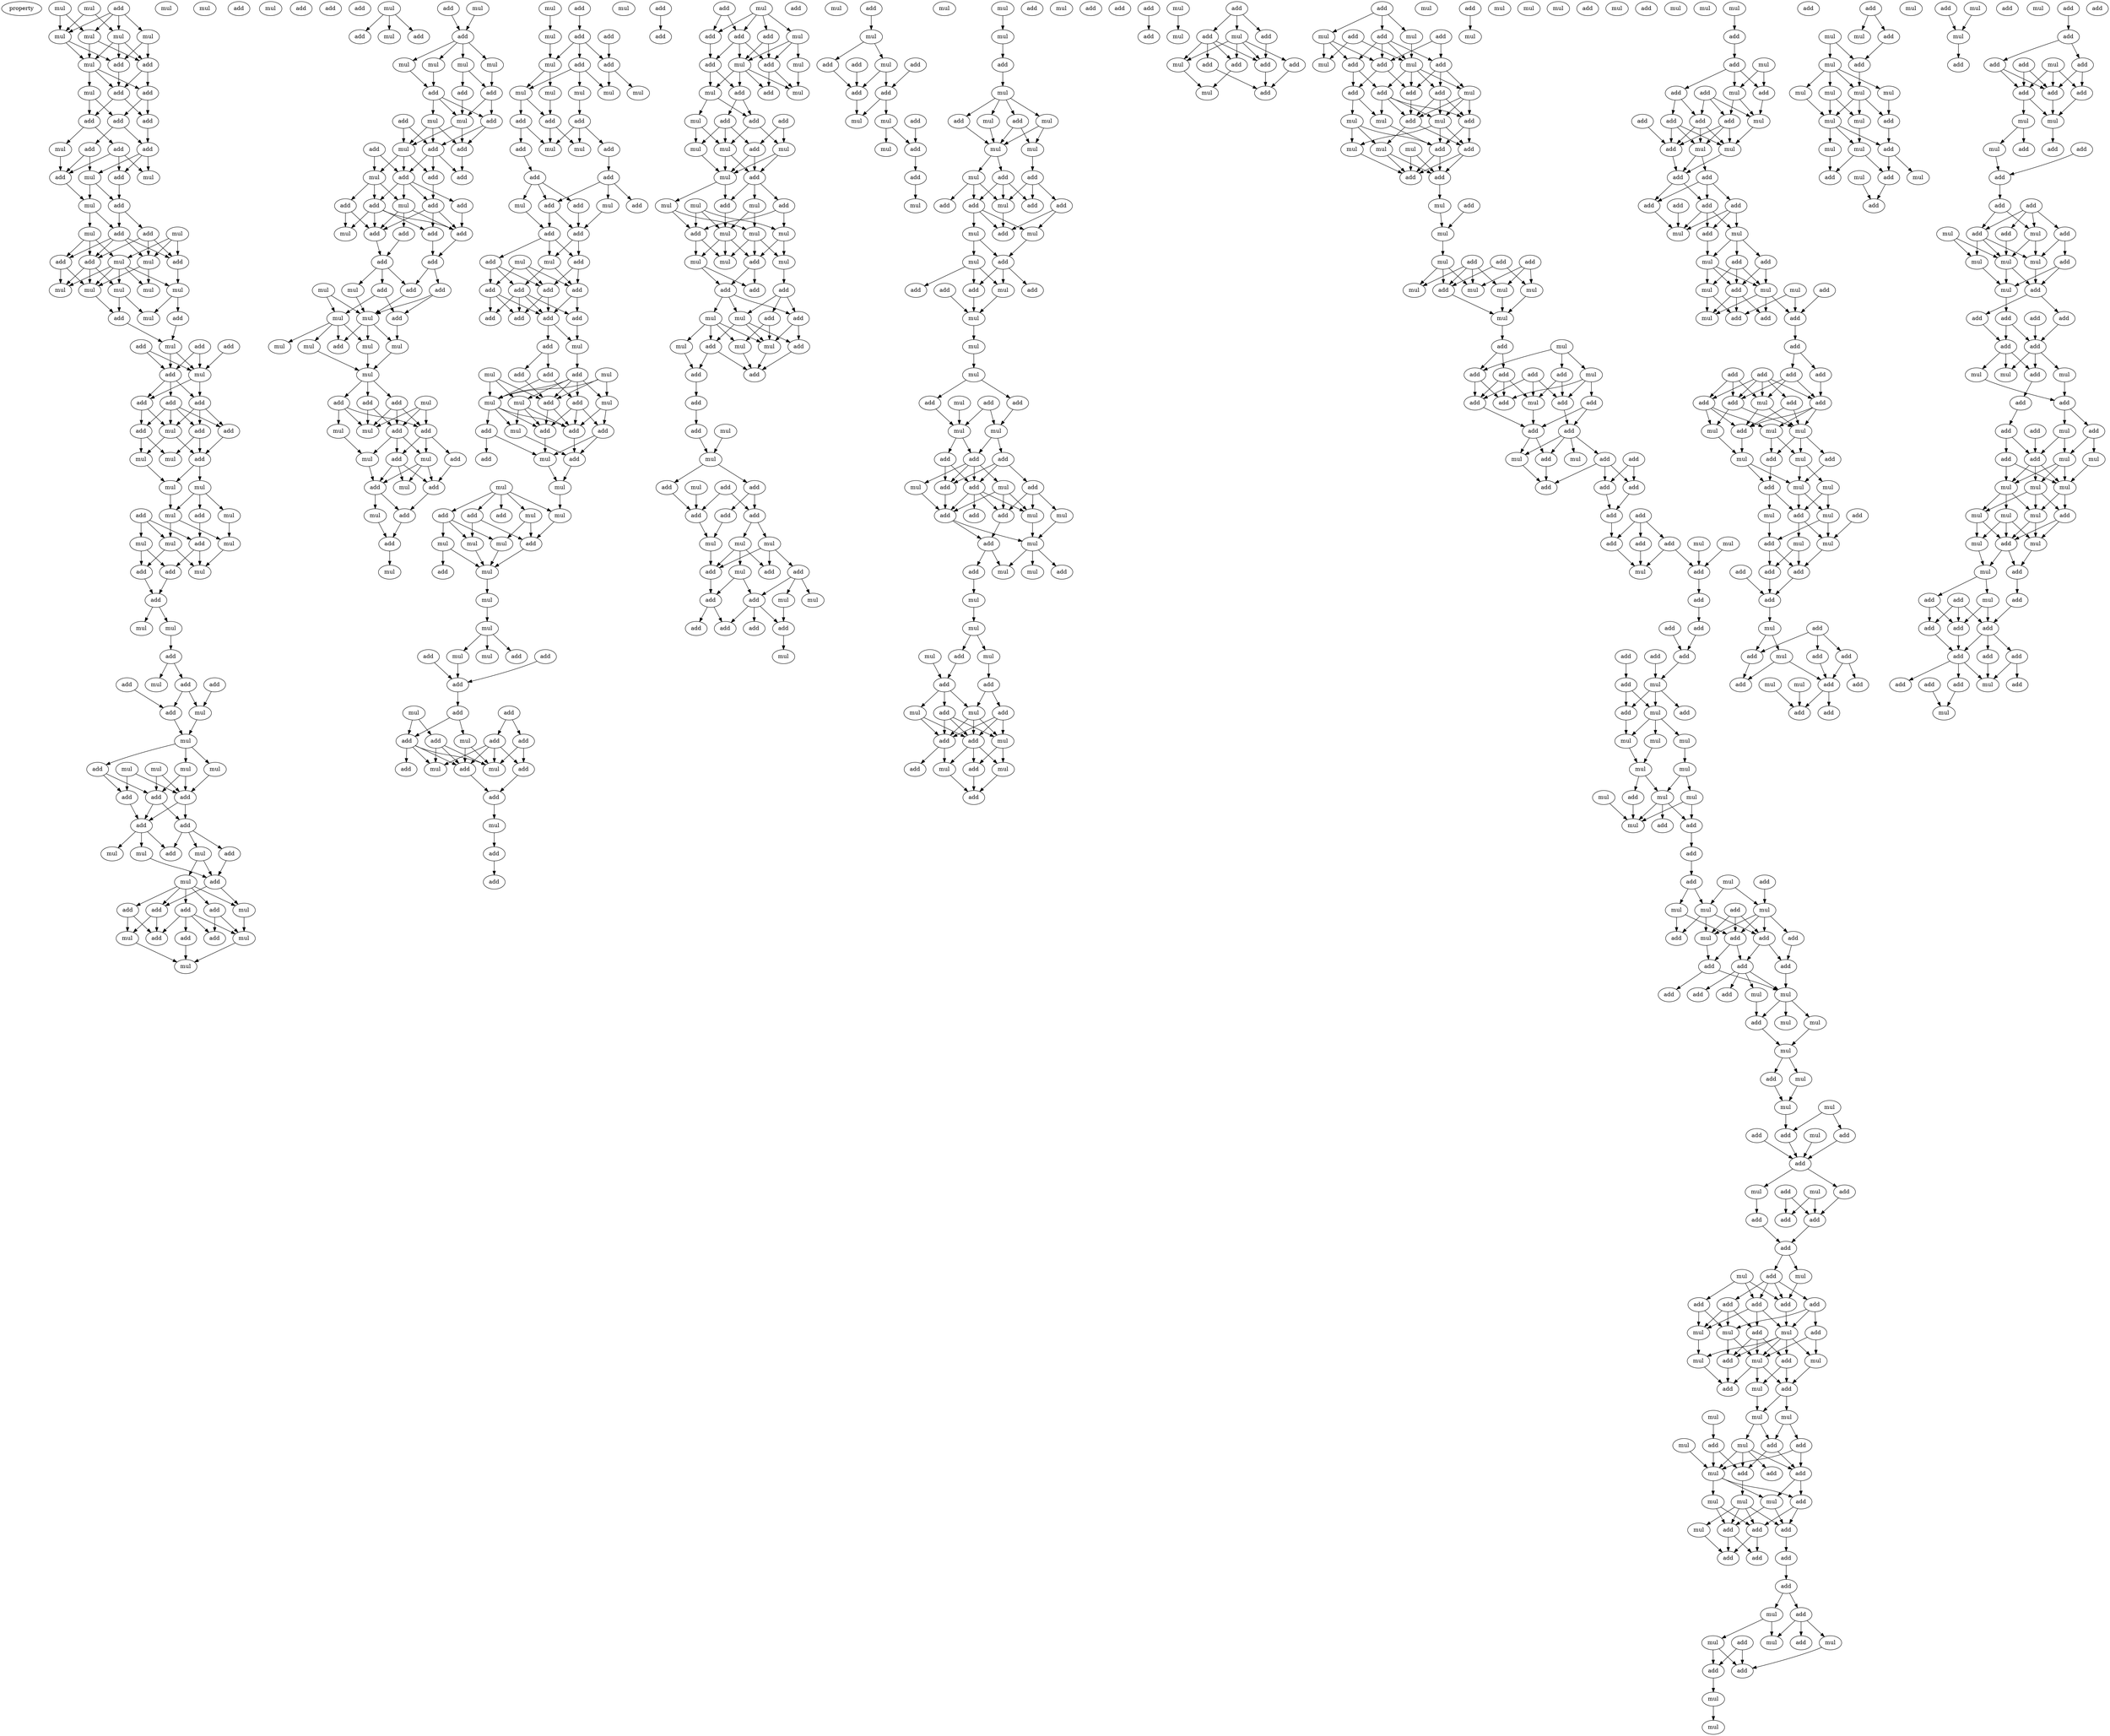 digraph {
    node [fontcolor=black]
    property [mul=2,lf=1.9]
    0 [ label = mul ];
    1 [ label = add ];
    2 [ label = mul ];
    3 [ label = mul ];
    4 [ label = mul ];
    5 [ label = mul ];
    6 [ label = mul ];
    7 [ label = add ];
    8 [ label = mul ];
    9 [ label = add ];
    10 [ label = add ];
    11 [ label = mul ];
    12 [ label = add ];
    13 [ label = mul ];
    14 [ label = add ];
    15 [ label = add ];
    16 [ label = add ];
    17 [ label = add ];
    18 [ label = add ];
    19 [ label = mul ];
    20 [ label = add ];
    21 [ label = add ];
    22 [ label = mul ];
    23 [ label = mul ];
    24 [ label = add ];
    25 [ label = mul ];
    26 [ label = add ];
    27 [ label = mul ];
    28 [ label = mul ];
    29 [ label = add ];
    30 [ label = add ];
    31 [ label = mul ];
    32 [ label = mul ];
    33 [ label = add ];
    34 [ label = add ];
    35 [ label = add ];
    36 [ label = mul ];
    37 [ label = mul ];
    38 [ label = mul ];
    39 [ label = mul ];
    40 [ label = mul ];
    41 [ label = add ];
    42 [ label = mul ];
    43 [ label = add ];
    44 [ label = mul ];
    45 [ label = mul ];
    46 [ label = add ];
    47 [ label = add ];
    48 [ label = add ];
    49 [ label = add ];
    50 [ label = mul ];
    51 [ label = add ];
    52 [ label = add ];
    53 [ label = add ];
    54 [ label = add ];
    55 [ label = add ];
    56 [ label = add ];
    57 [ label = mul ];
    58 [ label = mul ];
    59 [ label = add ];
    60 [ label = mul ];
    61 [ label = mul ];
    62 [ label = mul ];
    63 [ label = mul ];
    64 [ label = add ];
    65 [ label = add ];
    66 [ label = mul ];
    67 [ label = mul ];
    68 [ label = mul ];
    69 [ label = mul ];
    70 [ label = add ];
    71 [ label = add ];
    72 [ label = add ];
    73 [ label = add ];
    74 [ label = mul ];
    75 [ label = add ];
    76 [ label = mul ];
    77 [ label = mul ];
    78 [ label = mul ];
    79 [ label = add ];
    80 [ label = add ];
    81 [ label = add ];
    82 [ label = add ];
    83 [ label = add ];
    84 [ label = mul ];
    85 [ label = add ];
    86 [ label = add ];
    87 [ label = mul ];
    88 [ label = mul ];
    89 [ label = mul ];
    90 [ label = mul ];
    91 [ label = add ];
    92 [ label = mul ];
    93 [ label = mul ];
    94 [ label = add ];
    95 [ label = add ];
    96 [ label = add ];
    97 [ label = add ];
    98 [ label = add ];
    99 [ label = add ];
    100 [ label = mul ];
    101 [ label = add ];
    102 [ label = mul ];
    103 [ label = mul ];
    104 [ label = add ];
    105 [ label = mul ];
    106 [ label = add ];
    107 [ label = add ];
    108 [ label = mul ];
    109 [ label = add ];
    110 [ label = add ];
    111 [ label = mul ];
    112 [ label = add ];
    113 [ label = add ];
    114 [ label = mul ];
    115 [ label = add ];
    116 [ label = mul ];
    117 [ label = add ];
    118 [ label = mul ];
    119 [ label = add ];
    120 [ label = mul ];
    121 [ label = add ];
    122 [ label = add ];
    123 [ label = mul ];
    124 [ label = add ];
    125 [ label = mul ];
    126 [ label = mul ];
    127 [ label = mul ];
    128 [ label = mul ];
    129 [ label = add ];
    130 [ label = add ];
    131 [ label = add ];
    132 [ label = mul ];
    133 [ label = add ];
    134 [ label = mul ];
    135 [ label = add ];
    136 [ label = mul ];
    137 [ label = add ];
    138 [ label = add ];
    139 [ label = add ];
    140 [ label = mul ];
    141 [ label = add ];
    142 [ label = add ];
    143 [ label = add ];
    144 [ label = add ];
    145 [ label = mul ];
    146 [ label = add ];
    147 [ label = add ];
    148 [ label = add ];
    149 [ label = add ];
    150 [ label = add ];
    151 [ label = add ];
    152 [ label = mul ];
    153 [ label = add ];
    154 [ label = add ];
    155 [ label = add ];
    156 [ label = mul ];
    157 [ label = add ];
    158 [ label = add ];
    159 [ label = add ];
    160 [ label = mul ];
    161 [ label = mul ];
    162 [ label = mul ];
    163 [ label = add ];
    164 [ label = mul ];
    165 [ label = add ];
    166 [ label = mul ];
    167 [ label = mul ];
    168 [ label = mul ];
    169 [ label = mul ];
    170 [ label = mul ];
    171 [ label = add ];
    172 [ label = add ];
    173 [ label = add ];
    174 [ label = mul ];
    175 [ label = mul ];
    176 [ label = add ];
    177 [ label = add ];
    178 [ label = add ];
    179 [ label = add ];
    180 [ label = mul ];
    181 [ label = mul ];
    182 [ label = add ];
    183 [ label = mul ];
    184 [ label = add ];
    185 [ label = mul ];
    186 [ label = add ];
    187 [ label = add ];
    188 [ label = mul ];
    189 [ label = mul ];
    190 [ label = add ];
    191 [ label = mul ];
    192 [ label = add ];
    193 [ label = add ];
    194 [ label = mul ];
    195 [ label = add ];
    196 [ label = add ];
    197 [ label = mul ];
    198 [ label = mul ];
    199 [ label = mul ];
    200 [ label = mul ];
    201 [ label = mul ];
    202 [ label = add ];
    203 [ label = add ];
    204 [ label = add ];
    205 [ label = add ];
    206 [ label = add ];
    207 [ label = mul ];
    208 [ label = mul ];
    209 [ label = add ];
    210 [ label = add ];
    211 [ label = mul ];
    212 [ label = add ];
    213 [ label = mul ];
    214 [ label = add ];
    215 [ label = add ];
    216 [ label = add ];
    217 [ label = add ];
    218 [ label = mul ];
    219 [ label = add ];
    220 [ label = mul ];
    221 [ label = add ];
    222 [ label = add ];
    223 [ label = add ];
    224 [ label = add ];
    225 [ label = add ];
    226 [ label = add ];
    227 [ label = add ];
    228 [ label = add ];
    229 [ label = add ];
    230 [ label = add ];
    231 [ label = mul ];
    232 [ label = add ];
    233 [ label = add ];
    234 [ label = add ];
    235 [ label = mul ];
    236 [ label = mul ];
    237 [ label = add ];
    238 [ label = add ];
    239 [ label = mul ];
    240 [ label = mul ];
    241 [ label = mul ];
    242 [ label = mul ];
    243 [ label = add ];
    244 [ label = add ];
    245 [ label = add ];
    246 [ label = add ];
    247 [ label = add ];
    248 [ label = mul ];
    249 [ label = add ];
    250 [ label = mul ];
    251 [ label = mul ];
    252 [ label = add ];
    253 [ label = mul ];
    254 [ label = mul ];
    255 [ label = add ];
    256 [ label = add ];
    257 [ label = add ];
    258 [ label = mul ];
    259 [ label = mul ];
    260 [ label = mul ];
    261 [ label = add ];
    262 [ label = mul ];
    263 [ label = mul ];
    264 [ label = mul ];
    265 [ label = mul ];
    266 [ label = add ];
    267 [ label = add ];
    268 [ label = add ];
    269 [ label = mul ];
    270 [ label = add ];
    271 [ label = add ];
    272 [ label = add ];
    273 [ label = mul ];
    274 [ label = mul ];
    275 [ label = add ];
    276 [ label = add ];
    277 [ label = add ];
    278 [ label = add ];
    279 [ label = add ];
    280 [ label = add ];
    281 [ label = mul ];
    282 [ label = add ];
    283 [ label = mul ];
    284 [ label = add ];
    285 [ label = mul ];
    286 [ label = mul ];
    287 [ label = add ];
    288 [ label = add ];
    289 [ label = add ];
    290 [ label = add ];
    291 [ label = add ];
    292 [ label = mul ];
    293 [ label = add ];
    294 [ label = add ];
    295 [ label = mul ];
    296 [ label = add ];
    297 [ label = add ];
    298 [ label = add ];
    299 [ label = mul ];
    300 [ label = mul ];
    301 [ label = mul ];
    302 [ label = add ];
    303 [ label = mul ];
    304 [ label = add ];
    305 [ label = add ];
    306 [ label = mul ];
    307 [ label = add ];
    308 [ label = add ];
    309 [ label = mul ];
    310 [ label = add ];
    311 [ label = mul ];
    312 [ label = mul ];
    313 [ label = add ];
    314 [ label = mul ];
    315 [ label = add ];
    316 [ label = add ];
    317 [ label = mul ];
    318 [ label = mul ];
    319 [ label = mul ];
    320 [ label = mul ];
    321 [ label = add ];
    322 [ label = mul ];
    323 [ label = mul ];
    324 [ label = add ];
    325 [ label = mul ];
    326 [ label = mul ];
    327 [ label = mul ];
    328 [ label = add ];
    329 [ label = add ];
    330 [ label = add ];
    331 [ label = mul ];
    332 [ label = mul ];
    333 [ label = add ];
    334 [ label = add ];
    335 [ label = add ];
    336 [ label = mul ];
    337 [ label = add ];
    338 [ label = mul ];
    339 [ label = mul ];
    340 [ label = add ];
    341 [ label = add ];
    342 [ label = add ];
    343 [ label = add ];
    344 [ label = mul ];
    345 [ label = add ];
    346 [ label = mul ];
    347 [ label = add ];
    348 [ label = add ];
    349 [ label = mul ];
    350 [ label = mul ];
    351 [ label = add ];
    352 [ label = add ];
    353 [ label = add ];
    354 [ label = add ];
    355 [ label = mul ];
    356 [ label = mul ];
    357 [ label = mul ];
    358 [ label = add ];
    359 [ label = add ];
    360 [ label = mul ];
    361 [ label = add ];
    362 [ label = add ];
    363 [ label = mul ];
    364 [ label = add ];
    365 [ label = mul ];
    366 [ label = add ];
    367 [ label = add ];
    368 [ label = add ];
    369 [ label = add ];
    370 [ label = add ];
    371 [ label = mul ];
    372 [ label = mul ];
    373 [ label = add ];
    374 [ label = mul ];
    375 [ label = add ];
    376 [ label = add ];
    377 [ label = mul ];
    378 [ label = add ];
    379 [ label = add ];
    380 [ label = mul ];
    381 [ label = add ];
    382 [ label = mul ];
    383 [ label = mul ];
    384 [ label = mul ];
    385 [ label = mul ];
    386 [ label = add ];
    387 [ label = add ];
    388 [ label = add ];
    389 [ label = mul ];
    390 [ label = mul ];
    391 [ label = mul ];
    392 [ label = add ];
    393 [ label = add ];
    394 [ label = mul ];
    395 [ label = mul ];
    396 [ label = mul ];
    397 [ label = mul ];
    398 [ label = add ];
    399 [ label = add ];
    400 [ label = add ];
    401 [ label = add ];
    402 [ label = add ];
    403 [ label = add ];
    404 [ label = mul ];
    405 [ label = mul ];
    406 [ label = mul ];
    407 [ label = add ];
    408 [ label = mul ];
    409 [ label = add ];
    410 [ label = add ];
    411 [ label = add ];
    412 [ label = mul ];
    413 [ label = add ];
    414 [ label = add ];
    415 [ label = mul ];
    416 [ label = mul ];
    417 [ label = add ];
    418 [ label = mul ];
    419 [ label = add ];
    420 [ label = add ];
    421 [ label = add ];
    422 [ label = mul ];
    423 [ label = mul ];
    424 [ label = mul ];
    425 [ label = add ];
    426 [ label = add ];
    427 [ label = add ];
    428 [ label = add ];
    429 [ label = mul ];
    430 [ label = mul ];
    431 [ label = add ];
    432 [ label = add ];
    433 [ label = add ];
    434 [ label = add ];
    435 [ label = mul ];
    436 [ label = mul ];
    437 [ label = add ];
    438 [ label = add ];
    439 [ label = mul ];
    440 [ label = add ];
    441 [ label = mul ];
    442 [ label = mul ];
    443 [ label = add ];
    444 [ label = mul ];
    445 [ label = mul ];
    446 [ label = mul ];
    447 [ label = add ];
    448 [ label = mul ];
    449 [ label = mul ];
    450 [ label = add ];
    451 [ label = add ];
    452 [ label = mul ];
    453 [ label = add ];
    454 [ label = add ];
    455 [ label = mul ];
    456 [ label = add ];
    457 [ label = mul ];
    458 [ label = add ];
    459 [ label = add ];
    460 [ label = add ];
    461 [ label = add ];
    462 [ label = mul ];
    463 [ label = mul ];
    464 [ label = add ];
    465 [ label = add ];
    466 [ label = add ];
    467 [ label = mul ];
    468 [ label = add ];
    469 [ label = mul ];
    470 [ label = add ];
    471 [ label = mul ];
    472 [ label = add ];
    473 [ label = add ];
    474 [ label = add ];
    475 [ label = mul ];
    476 [ label = add ];
    477 [ label = add ];
    478 [ label = add ];
    479 [ label = add ];
    480 [ label = mul ];
    481 [ label = add ];
    482 [ label = mul ];
    483 [ label = add ];
    484 [ label = add ];
    485 [ label = mul ];
    486 [ label = add ];
    487 [ label = add ];
    488 [ label = mul ];
    489 [ label = add ];
    490 [ label = mul ];
    491 [ label = add ];
    492 [ label = add ];
    493 [ label = mul ];
    494 [ label = add ];
    495 [ label = add ];
    496 [ label = add ];
    497 [ label = mul ];
    498 [ label = mul ];
    499 [ label = add ];
    500 [ label = mul ];
    501 [ label = add ];
    502 [ label = add ];
    503 [ label = add ];
    504 [ label = mul ];
    505 [ label = mul ];
    506 [ label = mul ];
    507 [ label = add ];
    508 [ label = add ];
    509 [ label = mul ];
    510 [ label = mul ];
    511 [ label = add ];
    512 [ label = mul ];
    513 [ label = mul ];
    514 [ label = add ];
    515 [ label = add ];
    516 [ label = add ];
    517 [ label = mul ];
    518 [ label = mul ];
    519 [ label = mul ];
    520 [ label = add ];
    521 [ label = mul ];
    522 [ label = mul ];
    523 [ label = mul ];
    524 [ label = add ];
    525 [ label = add ];
    526 [ label = add ];
    527 [ label = add ];
    528 [ label = add ];
    529 [ label = mul ];
    530 [ label = mul ];
    531 [ label = add ];
    532 [ label = add ];
    533 [ label = add ];
    534 [ label = add ];
    535 [ label = add ];
    536 [ label = add ];
    537 [ label = mul ];
    538 [ label = mul ];
    539 [ label = add ];
    540 [ label = add ];
    541 [ label = add ];
    542 [ label = add ];
    543 [ label = add ];
    544 [ label = add ];
    545 [ label = add ];
    546 [ label = add ];
    547 [ label = add ];
    548 [ label = add ];
    549 [ label = mul ];
    550 [ label = mul ];
    551 [ label = add ];
    552 [ label = mul ];
    553 [ label = add ];
    554 [ label = add ];
    555 [ label = add ];
    556 [ label = mul ];
    557 [ label = add ];
    558 [ label = mul ];
    559 [ label = add ];
    560 [ label = add ];
    561 [ label = add ];
    562 [ label = add ];
    563 [ label = add ];
    564 [ label = mul ];
    565 [ label = add ];
    566 [ label = add ];
    567 [ label = mul ];
    568 [ label = mul ];
    569 [ label = mul ];
    570 [ label = mul ];
    571 [ label = mul ];
    572 [ label = mul ];
    573 [ label = mul ];
    574 [ label = mul ];
    575 [ label = mul ];
    576 [ label = add ];
    577 [ label = mul ];
    578 [ label = add ];
    579 [ label = add ];
    580 [ label = mul ];
    581 [ label = mul ];
    582 [ label = add ];
    583 [ label = add ];
    584 [ label = add ];
    585 [ label = mul ];
    586 [ label = add ];
    587 [ label = mul ];
    588 [ label = mul ];
    589 [ label = add ];
    590 [ label = mul ];
    591 [ label = add ];
    592 [ label = add ];
    593 [ label = mul ];
    594 [ label = add ];
    595 [ label = add ];
    596 [ label = add ];
    597 [ label = add ];
    598 [ label = add ];
    599 [ label = add ];
    600 [ label = mul ];
    601 [ label = add ];
    602 [ label = add ];
    603 [ label = mul ];
    604 [ label = add ];
    605 [ label = mul ];
    606 [ label = mul ];
    607 [ label = mul ];
    608 [ label = add ];
    609 [ label = mul ];
    610 [ label = mul ];
    611 [ label = mul ];
    612 [ label = add ];
    613 [ label = add ];
    614 [ label = mul ];
    615 [ label = add ];
    616 [ label = mul ];
    617 [ label = add ];
    618 [ label = mul ];
    619 [ label = add ];
    620 [ label = mul ];
    621 [ label = add ];
    622 [ label = add ];
    623 [ label = add ];
    624 [ label = add ];
    625 [ label = add ];
    626 [ label = add ];
    627 [ label = mul ];
    628 [ label = mul ];
    629 [ label = add ];
    630 [ label = add ];
    631 [ label = add ];
    632 [ label = add ];
    633 [ label = add ];
    634 [ label = add ];
    635 [ label = mul ];
    636 [ label = mul ];
    637 [ label = add ];
    638 [ label = add ];
    639 [ label = mul ];
    640 [ label = add ];
    641 [ label = mul ];
    642 [ label = mul ];
    643 [ label = mul ];
    644 [ label = add ];
    645 [ label = add ];
    646 [ label = mul ];
    647 [ label = add ];
    648 [ label = mul ];
    649 [ label = mul ];
    650 [ label = mul ];
    651 [ label = add ];
    652 [ label = add ];
    653 [ label = mul ];
    654 [ label = mul ];
    655 [ label = add ];
    656 [ label = add ];
    657 [ label = mul ];
    658 [ label = add ];
    659 [ label = add ];
    660 [ label = mul ];
    661 [ label = add ];
    662 [ label = mul ];
    663 [ label = mul ];
    664 [ label = add ];
    665 [ label = mul ];
    666 [ label = add ];
    667 [ label = add ];
    668 [ label = add ];
    669 [ label = add ];
    670 [ label = add ];
    671 [ label = add ];
    672 [ label = mul ];
    673 [ label = add ];
    674 [ label = add ];
    675 [ label = mul ];
    676 [ label = add ];
    677 [ label = mul ];
    678 [ label = mul ];
    679 [ label = add ];
    680 [ label = add ];
    681 [ label = mul ];
    682 [ label = mul ];
    683 [ label = mul ];
    684 [ label = mul ];
    685 [ label = mul ];
    686 [ label = add ];
    687 [ label = add ];
    688 [ label = mul ];
    689 [ label = add ];
    690 [ label = add ];
    691 [ label = add ];
    692 [ label = mul ];
    693 [ label = add ];
    694 [ label = mul ];
    695 [ label = add ];
    696 [ label = add ];
    697 [ label = add ];
    698 [ label = add ];
    699 [ label = mul ];
    700 [ label = mul ];
    701 [ label = add ];
    702 [ label = add ];
    703 [ label = add ];
    704 [ label = add ];
    705 [ label = add ];
    706 [ label = add ];
    707 [ label = add ];
    708 [ label = mul ];
    709 [ label = mul ];
    710 [ label = mul ];
    711 [ label = add ];
    712 [ label = add ];
    713 [ label = mul ];
    714 [ label = mul ];
    715 [ label = mul ];
    716 [ label = add ];
    717 [ label = add ];
    718 [ label = mul ];
    719 [ label = add ];
    720 [ label = add ];
    721 [ label = add ];
    722 [ label = add ];
    723 [ label = add ];
    724 [ label = add ];
    725 [ label = add ];
    726 [ label = add ];
    727 [ label = add ];
    728 [ label = mul ];
    729 [ label = add ];
    730 [ label = add ];
    731 [ label = add ];
    732 [ label = mul ];
    733 [ label = add ];
    734 [ label = mul ];
    735 [ label = mul ];
    736 [ label = mul ];
    737 [ label = mul ];
    738 [ label = add ];
    739 [ label = add ];
    740 [ label = mul ];
    741 [ label = add ];
    742 [ label = mul ];
    743 [ label = mul ];
    744 [ label = add ];
    745 [ label = mul ];
    746 [ label = add ];
    747 [ label = mul ];
    748 [ label = add ];
    749 [ label = mul ];
    750 [ label = add ];
    751 [ label = add ];
    752 [ label = add ];
    753 [ label = add ];
    754 [ label = add ];
    755 [ label = mul ];
    756 [ label = add ];
    757 [ label = mul ];
    758 [ label = add ];
    759 [ label = add ];
    760 [ label = mul ];
    761 [ label = add ];
    762 [ label = mul ];
    763 [ label = add ];
    764 [ label = add ];
    765 [ label = add ];
    766 [ label = add ];
    767 [ label = add ];
    768 [ label = add ];
    769 [ label = add ];
    770 [ label = mul ];
    771 [ label = mul ];
    772 [ label = mul ];
    773 [ label = add ];
    774 [ label = mul ];
    775 [ label = mul ];
    776 [ label = mul ];
    777 [ label = mul ];
    778 [ label = mul ];
    779 [ label = mul ];
    780 [ label = add ];
    781 [ label = add ];
    782 [ label = mul ];
    783 [ label = mul ];
    784 [ label = add ];
    785 [ label = add ];
    786 [ label = mul ];
    787 [ label = mul ];
    788 [ label = mul ];
    789 [ label = add ];
    790 [ label = add ];
    791 [ label = add ];
    792 [ label = mul ];
    793 [ label = mul ];
    794 [ label = mul ];
    795 [ label = add ];
    796 [ label = add ];
    797 [ label = add ];
    798 [ label = add ];
    799 [ label = add ];
    800 [ label = add ];
    801 [ label = mul ];
    802 [ label = add ];
    803 [ label = add ];
    804 [ label = add ];
    805 [ label = mul ];
    806 [ label = mul ];
    807 [ label = add ];
    808 [ label = add ];
    809 [ label = mul ];
    810 [ label = add ];
    811 [ label = add ];
    812 [ label = add ];
    813 [ label = add ];
    814 [ label = add ];
    815 [ label = mul ];
    816 [ label = mul ];
    817 [ label = add ];
    818 [ label = add ];
    819 [ label = add ];
    820 [ label = mul ];
    821 [ label = add ];
    822 [ label = mul ];
    823 [ label = mul ];
    824 [ label = add ];
    825 [ label = mul ];
    826 [ label = add ];
    827 [ label = add ];
    828 [ label = add ];
    829 [ label = add ];
    830 [ label = add ];
    831 [ label = add ];
    832 [ label = mul ];
    833 [ label = mul ];
    834 [ label = mul ];
    835 [ label = add ];
    836 [ label = add ];
    837 [ label = add ];
    838 [ label = mul ];
    839 [ label = add ];
    840 [ label = add ];
    841 [ label = add ];
    842 [ label = mul ];
    843 [ label = mul ];
    844 [ label = add ];
    845 [ label = add ];
    846 [ label = mul ];
    847 [ label = mul ];
    848 [ label = mul ];
    849 [ label = add ];
    850 [ label = mul ];
    851 [ label = mul ];
    852 [ label = mul ];
    853 [ label = mul ];
    854 [ label = add ];
    855 [ label = mul ];
    856 [ label = mul ];
    857 [ label = add ];
    858 [ label = add ];
    859 [ label = add ];
    860 [ label = mul ];
    861 [ label = add ];
    862 [ label = add ];
    863 [ label = add ];
    864 [ label = add ];
    865 [ label = add ];
    866 [ label = add ];
    867 [ label = add ];
    868 [ label = add ];
    869 [ label = add ];
    870 [ label = add ];
    871 [ label = add ];
    872 [ label = mul ];
    873 [ label = mul ];
    0 -> 4 [ name = 0 ];
    0 -> 6 [ name = 1 ];
    1 -> 3 [ name = 2 ];
    1 -> 4 [ name = 3 ];
    1 -> 5 [ name = 4 ];
    1 -> 6 [ name = 5 ];
    2 -> 3 [ name = 6 ];
    2 -> 4 [ name = 7 ];
    3 -> 7 [ name = 8 ];
    3 -> 8 [ name = 9 ];
    3 -> 9 [ name = 10 ];
    4 -> 8 [ name = 11 ];
    4 -> 9 [ name = 12 ];
    5 -> 7 [ name = 13 ];
    5 -> 9 [ name = 14 ];
    6 -> 7 [ name = 15 ];
    6 -> 8 [ name = 16 ];
    7 -> 10 [ name = 17 ];
    7 -> 12 [ name = 18 ];
    8 -> 10 [ name = 19 ];
    8 -> 12 [ name = 20 ];
    8 -> 13 [ name = 21 ];
    9 -> 10 [ name = 22 ];
    10 -> 14 [ name = 23 ];
    10 -> 15 [ name = 24 ];
    12 -> 14 [ name = 25 ];
    12 -> 16 [ name = 26 ];
    13 -> 15 [ name = 27 ];
    13 -> 16 [ name = 28 ];
    14 -> 20 [ name = 29 ];
    15 -> 18 [ name = 30 ];
    15 -> 19 [ name = 31 ];
    16 -> 17 [ name = 32 ];
    16 -> 20 [ name = 33 ];
    17 -> 21 [ name = 34 ];
    17 -> 22 [ name = 35 ];
    18 -> 21 [ name = 36 ];
    18 -> 23 [ name = 37 ];
    18 -> 24 [ name = 38 ];
    19 -> 21 [ name = 39 ];
    20 -> 22 [ name = 40 ];
    20 -> 23 [ name = 41 ];
    20 -> 24 [ name = 42 ];
    21 -> 25 [ name = 43 ];
    22 -> 25 [ name = 44 ];
    22 -> 26 [ name = 45 ];
    24 -> 26 [ name = 46 ];
    25 -> 27 [ name = 47 ];
    25 -> 29 [ name = 48 ];
    26 -> 29 [ name = 49 ];
    26 -> 30 [ name = 50 ];
    27 -> 32 [ name = 51 ];
    27 -> 33 [ name = 52 ];
    27 -> 35 [ name = 53 ];
    28 -> 31 [ name = 54 ];
    28 -> 32 [ name = 55 ];
    28 -> 34 [ name = 56 ];
    29 -> 31 [ name = 57 ];
    29 -> 33 [ name = 58 ];
    29 -> 34 [ name = 59 ];
    29 -> 35 [ name = 60 ];
    30 -> 31 [ name = 61 ];
    30 -> 33 [ name = 62 ];
    30 -> 34 [ name = 63 ];
    31 -> 38 [ name = 64 ];
    31 -> 40 [ name = 65 ];
    32 -> 36 [ name = 66 ];
    32 -> 37 [ name = 67 ];
    32 -> 38 [ name = 68 ];
    32 -> 39 [ name = 69 ];
    32 -> 40 [ name = 70 ];
    33 -> 36 [ name = 71 ];
    33 -> 37 [ name = 72 ];
    33 -> 38 [ name = 73 ];
    34 -> 39 [ name = 74 ];
    35 -> 37 [ name = 75 ];
    35 -> 38 [ name = 76 ];
    36 -> 41 [ name = 77 ];
    36 -> 42 [ name = 78 ];
    38 -> 41 [ name = 79 ];
    39 -> 42 [ name = 80 ];
    39 -> 43 [ name = 81 ];
    41 -> 44 [ name = 82 ];
    43 -> 44 [ name = 83 ];
    44 -> 49 [ name = 84 ];
    44 -> 50 [ name = 85 ];
    46 -> 50 [ name = 86 ];
    47 -> 49 [ name = 87 ];
    47 -> 50 [ name = 88 ];
    48 -> 49 [ name = 89 ];
    48 -> 50 [ name = 90 ];
    49 -> 51 [ name = 91 ];
    49 -> 52 [ name = 92 ];
    49 -> 53 [ name = 93 ];
    50 -> 51 [ name = 94 ];
    50 -> 52 [ name = 95 ];
    51 -> 54 [ name = 96 ];
    51 -> 55 [ name = 97 ];
    51 -> 57 [ name = 98 ];
    52 -> 56 [ name = 99 ];
    52 -> 57 [ name = 100 ];
    53 -> 54 [ name = 101 ];
    53 -> 55 [ name = 102 ];
    53 -> 56 [ name = 103 ];
    53 -> 57 [ name = 104 ];
    54 -> 59 [ name = 105 ];
    55 -> 58 [ name = 106 ];
    55 -> 59 [ name = 107 ];
    56 -> 58 [ name = 108 ];
    56 -> 60 [ name = 109 ];
    57 -> 59 [ name = 110 ];
    57 -> 60 [ name = 111 ];
    59 -> 61 [ name = 112 ];
    59 -> 62 [ name = 113 ];
    60 -> 62 [ name = 114 ];
    61 -> 63 [ name = 115 ];
    61 -> 64 [ name = 116 ];
    61 -> 66 [ name = 117 ];
    62 -> 63 [ name = 118 ];
    63 -> 67 [ name = 119 ];
    63 -> 69 [ name = 120 ];
    64 -> 70 [ name = 121 ];
    65 -> 67 [ name = 122 ];
    65 -> 68 [ name = 123 ];
    65 -> 70 [ name = 124 ];
    66 -> 69 [ name = 125 ];
    67 -> 72 [ name = 126 ];
    67 -> 74 [ name = 127 ];
    68 -> 72 [ name = 128 ];
    68 -> 73 [ name = 129 ];
    69 -> 74 [ name = 130 ];
    70 -> 73 [ name = 131 ];
    70 -> 74 [ name = 132 ];
    72 -> 75 [ name = 133 ];
    73 -> 75 [ name = 134 ];
    75 -> 76 [ name = 135 ];
    75 -> 77 [ name = 136 ];
    77 -> 80 [ name = 137 ];
    80 -> 82 [ name = 138 ];
    80 -> 84 [ name = 139 ];
    81 -> 86 [ name = 140 ];
    82 -> 86 [ name = 141 ];
    82 -> 87 [ name = 142 ];
    83 -> 87 [ name = 143 ];
    86 -> 88 [ name = 144 ];
    87 -> 88 [ name = 145 ];
    88 -> 91 [ name = 146 ];
    88 -> 92 [ name = 147 ];
    88 -> 93 [ name = 148 ];
    89 -> 95 [ name = 149 ];
    89 -> 96 [ name = 150 ];
    90 -> 94 [ name = 151 ];
    90 -> 95 [ name = 152 ];
    91 -> 94 [ name = 153 ];
    91 -> 96 [ name = 154 ];
    92 -> 95 [ name = 155 ];
    92 -> 96 [ name = 156 ];
    93 -> 95 [ name = 157 ];
    94 -> 98 [ name = 158 ];
    95 -> 97 [ name = 159 ];
    95 -> 98 [ name = 160 ];
    96 -> 97 [ name = 161 ];
    96 -> 98 [ name = 162 ];
    97 -> 99 [ name = 163 ];
    97 -> 101 [ name = 164 ];
    97 -> 103 [ name = 165 ];
    98 -> 99 [ name = 166 ];
    98 -> 100 [ name = 167 ];
    98 -> 102 [ name = 168 ];
    101 -> 104 [ name = 169 ];
    102 -> 104 [ name = 170 ];
    103 -> 104 [ name = 171 ];
    103 -> 105 [ name = 172 ];
    104 -> 108 [ name = 173 ];
    104 -> 110 [ name = 174 ];
    105 -> 106 [ name = 175 ];
    105 -> 107 [ name = 176 ];
    105 -> 108 [ name = 177 ];
    105 -> 109 [ name = 178 ];
    105 -> 110 [ name = 179 ];
    106 -> 111 [ name = 180 ];
    106 -> 115 [ name = 181 ];
    107 -> 113 [ name = 182 ];
    107 -> 114 [ name = 183 ];
    108 -> 111 [ name = 184 ];
    109 -> 111 [ name = 185 ];
    109 -> 112 [ name = 186 ];
    109 -> 113 [ name = 187 ];
    109 -> 115 [ name = 188 ];
    110 -> 113 [ name = 189 ];
    110 -> 114 [ name = 190 ];
    111 -> 116 [ name = 191 ];
    112 -> 116 [ name = 192 ];
    114 -> 116 [ name = 193 ];
    118 -> 119 [ name = 194 ];
    118 -> 120 [ name = 195 ];
    118 -> 121 [ name = 196 ];
    122 -> 124 [ name = 197 ];
    123 -> 124 [ name = 198 ];
    124 -> 125 [ name = 199 ];
    124 -> 126 [ name = 200 ];
    124 -> 127 [ name = 201 ];
    124 -> 128 [ name = 202 ];
    125 -> 130 [ name = 203 ];
    125 -> 131 [ name = 204 ];
    126 -> 129 [ name = 205 ];
    127 -> 130 [ name = 206 ];
    128 -> 129 [ name = 207 ];
    129 -> 132 [ name = 208 ];
    129 -> 133 [ name = 209 ];
    129 -> 134 [ name = 210 ];
    130 -> 133 [ name = 211 ];
    130 -> 134 [ name = 212 ];
    131 -> 134 [ name = 213 ];
    132 -> 136 [ name = 214 ];
    132 -> 138 [ name = 215 ];
    132 -> 139 [ name = 216 ];
    133 -> 138 [ name = 217 ];
    133 -> 139 [ name = 218 ];
    134 -> 136 [ name = 219 ];
    134 -> 139 [ name = 220 ];
    135 -> 136 [ name = 221 ];
    135 -> 138 [ name = 222 ];
    136 -> 140 [ name = 223 ];
    136 -> 141 [ name = 224 ];
    136 -> 143 [ name = 225 ];
    137 -> 140 [ name = 226 ];
    137 -> 143 [ name = 227 ];
    138 -> 141 [ name = 228 ];
    138 -> 142 [ name = 229 ];
    138 -> 143 [ name = 230 ];
    139 -> 142 [ name = 231 ];
    140 -> 144 [ name = 232 ];
    140 -> 145 [ name = 233 ];
    140 -> 146 [ name = 234 ];
    141 -> 147 [ name = 235 ];
    143 -> 144 [ name = 236 ];
    143 -> 145 [ name = 237 ];
    143 -> 147 [ name = 238 ];
    143 -> 148 [ name = 239 ];
    144 -> 150 [ name = 240 ];
    144 -> 151 [ name = 241 ];
    144 -> 152 [ name = 242 ];
    144 -> 153 [ name = 243 ];
    145 -> 149 [ name = 244 ];
    145 -> 150 [ name = 245 ];
    145 -> 151 [ name = 246 ];
    146 -> 151 [ name = 247 ];
    146 -> 152 [ name = 248 ];
    147 -> 150 [ name = 249 ];
    147 -> 151 [ name = 250 ];
    147 -> 153 [ name = 251 ];
    148 -> 150 [ name = 252 ];
    149 -> 154 [ name = 253 ];
    150 -> 155 [ name = 254 ];
    151 -> 154 [ name = 255 ];
    153 -> 155 [ name = 256 ];
    154 -> 157 [ name = 257 ];
    154 -> 159 [ name = 258 ];
    154 -> 160 [ name = 259 ];
    155 -> 158 [ name = 260 ];
    155 -> 159 [ name = 261 ];
    156 -> 161 [ name = 262 ];
    156 -> 162 [ name = 263 ];
    157 -> 161 [ name = 264 ];
    157 -> 163 [ name = 265 ];
    158 -> 162 [ name = 266 ];
    158 -> 163 [ name = 267 ];
    159 -> 162 [ name = 268 ];
    160 -> 162 [ name = 269 ];
    161 -> 164 [ name = 270 ];
    161 -> 165 [ name = 271 ];
    161 -> 166 [ name = 272 ];
    161 -> 167 [ name = 273 ];
    162 -> 165 [ name = 274 ];
    162 -> 166 [ name = 275 ];
    162 -> 168 [ name = 276 ];
    163 -> 168 [ name = 277 ];
    164 -> 169 [ name = 278 ];
    166 -> 169 [ name = 279 ];
    168 -> 169 [ name = 280 ];
    169 -> 171 [ name = 281 ];
    169 -> 172 [ name = 282 ];
    169 -> 173 [ name = 283 ];
    170 -> 174 [ name = 284 ];
    170 -> 176 [ name = 285 ];
    170 -> 177 [ name = 286 ];
    171 -> 174 [ name = 287 ];
    171 -> 176 [ name = 288 ];
    172 -> 174 [ name = 289 ];
    172 -> 176 [ name = 290 ];
    172 -> 177 [ name = 291 ];
    173 -> 174 [ name = 292 ];
    173 -> 175 [ name = 293 ];
    173 -> 177 [ name = 294 ];
    175 -> 181 [ name = 295 ];
    176 -> 179 [ name = 296 ];
    176 -> 180 [ name = 297 ];
    176 -> 181 [ name = 298 ];
    177 -> 178 [ name = 299 ];
    177 -> 179 [ name = 300 ];
    177 -> 180 [ name = 301 ];
    178 -> 182 [ name = 302 ];
    179 -> 182 [ name = 303 ];
    179 -> 183 [ name = 304 ];
    179 -> 184 [ name = 305 ];
    180 -> 182 [ name = 306 ];
    180 -> 183 [ name = 307 ];
    180 -> 184 [ name = 308 ];
    181 -> 184 [ name = 309 ];
    182 -> 186 [ name = 310 ];
    184 -> 185 [ name = 311 ];
    184 -> 186 [ name = 312 ];
    185 -> 187 [ name = 313 ];
    186 -> 187 [ name = 314 ];
    187 -> 188 [ name = 315 ];
    189 -> 191 [ name = 316 ];
    190 -> 192 [ name = 317 ];
    191 -> 194 [ name = 318 ];
    192 -> 194 [ name = 319 ];
    192 -> 195 [ name = 320 ];
    192 -> 196 [ name = 321 ];
    193 -> 196 [ name = 322 ];
    194 -> 198 [ name = 323 ];
    194 -> 200 [ name = 324 ];
    195 -> 197 [ name = 325 ];
    195 -> 200 [ name = 326 ];
    195 -> 201 [ name = 327 ];
    196 -> 199 [ name = 328 ];
    196 -> 201 [ name = 329 ];
    197 -> 204 [ name = 330 ];
    198 -> 203 [ name = 331 ];
    200 -> 202 [ name = 332 ];
    200 -> 203 [ name = 333 ];
    202 -> 206 [ name = 334 ];
    202 -> 208 [ name = 335 ];
    203 -> 207 [ name = 336 ];
    203 -> 208 [ name = 337 ];
    204 -> 205 [ name = 338 ];
    204 -> 207 [ name = 339 ];
    204 -> 208 [ name = 340 ];
    205 -> 210 [ name = 341 ];
    206 -> 209 [ name = 342 ];
    209 -> 212 [ name = 343 ];
    209 -> 213 [ name = 344 ];
    209 -> 215 [ name = 345 ];
    210 -> 211 [ name = 346 ];
    210 -> 212 [ name = 347 ];
    210 -> 214 [ name = 348 ];
    211 -> 217 [ name = 349 ];
    212 -> 216 [ name = 350 ];
    212 -> 217 [ name = 351 ];
    213 -> 216 [ name = 352 ];
    215 -> 217 [ name = 353 ];
    216 -> 218 [ name = 354 ];
    216 -> 219 [ name = 355 ];
    216 -> 221 [ name = 356 ];
    217 -> 218 [ name = 357 ];
    217 -> 219 [ name = 358 ];
    218 -> 224 [ name = 359 ];
    218 -> 225 [ name = 360 ];
    219 -> 222 [ name = 361 ];
    219 -> 225 [ name = 362 ];
    220 -> 222 [ name = 363 ];
    220 -> 223 [ name = 364 ];
    220 -> 225 [ name = 365 ];
    221 -> 222 [ name = 366 ];
    221 -> 223 [ name = 367 ];
    221 -> 224 [ name = 368 ];
    222 -> 227 [ name = 369 ];
    222 -> 229 [ name = 370 ];
    223 -> 227 [ name = 371 ];
    223 -> 228 [ name = 372 ];
    223 -> 229 [ name = 373 ];
    224 -> 226 [ name = 374 ];
    224 -> 227 [ name = 375 ];
    224 -> 228 [ name = 376 ];
    224 -> 229 [ name = 377 ];
    225 -> 226 [ name = 378 ];
    225 -> 229 [ name = 379 ];
    226 -> 231 [ name = 380 ];
    229 -> 230 [ name = 381 ];
    229 -> 231 [ name = 382 ];
    230 -> 232 [ name = 383 ];
    230 -> 233 [ name = 384 ];
    231 -> 234 [ name = 385 ];
    232 -> 238 [ name = 386 ];
    232 -> 239 [ name = 387 ];
    233 -> 237 [ name = 388 ];
    234 -> 237 [ name = 389 ];
    234 -> 238 [ name = 390 ];
    234 -> 239 [ name = 391 ];
    234 -> 240 [ name = 392 ];
    234 -> 241 [ name = 393 ];
    235 -> 237 [ name = 394 ];
    235 -> 239 [ name = 395 ];
    235 -> 240 [ name = 396 ];
    236 -> 237 [ name = 397 ];
    236 -> 239 [ name = 398 ];
    236 -> 241 [ name = 399 ];
    237 -> 243 [ name = 400 ];
    237 -> 246 [ name = 401 ];
    238 -> 243 [ name = 402 ];
    238 -> 245 [ name = 403 ];
    238 -> 246 [ name = 404 ];
    239 -> 242 [ name = 405 ];
    239 -> 243 [ name = 406 ];
    239 -> 244 [ name = 407 ];
    239 -> 246 [ name = 408 ];
    240 -> 242 [ name = 409 ];
    240 -> 243 [ name = 410 ];
    240 -> 246 [ name = 411 ];
    241 -> 245 [ name = 412 ];
    241 -> 246 [ name = 413 ];
    242 -> 247 [ name = 414 ];
    243 -> 248 [ name = 415 ];
    244 -> 248 [ name = 416 ];
    244 -> 249 [ name = 417 ];
    245 -> 247 [ name = 418 ];
    245 -> 248 [ name = 419 ];
    246 -> 247 [ name = 420 ];
    247 -> 251 [ name = 421 ];
    248 -> 251 [ name = 422 ];
    250 -> 252 [ name = 423 ];
    250 -> 253 [ name = 424 ];
    250 -> 254 [ name = 425 ];
    250 -> 255 [ name = 426 ];
    250 -> 256 [ name = 427 ];
    251 -> 254 [ name = 428 ];
    252 -> 257 [ name = 429 ];
    252 -> 258 [ name = 430 ];
    253 -> 257 [ name = 431 ];
    253 -> 260 [ name = 432 ];
    254 -> 257 [ name = 433 ];
    255 -> 258 [ name = 434 ];
    255 -> 259 [ name = 435 ];
    255 -> 260 [ name = 436 ];
    257 -> 262 [ name = 437 ];
    258 -> 262 [ name = 438 ];
    259 -> 261 [ name = 439 ];
    259 -> 262 [ name = 440 ];
    260 -> 262 [ name = 441 ];
    262 -> 263 [ name = 442 ];
    263 -> 264 [ name = 443 ];
    264 -> 265 [ name = 444 ];
    264 -> 266 [ name = 445 ];
    264 -> 269 [ name = 446 ];
    265 -> 270 [ name = 447 ];
    267 -> 270 [ name = 448 ];
    268 -> 270 [ name = 449 ];
    270 -> 272 [ name = 450 ];
    271 -> 275 [ name = 451 ];
    271 -> 278 [ name = 452 ];
    272 -> 274 [ name = 453 ];
    272 -> 277 [ name = 454 ];
    273 -> 276 [ name = 455 ];
    273 -> 277 [ name = 456 ];
    274 -> 279 [ name = 457 ];
    274 -> 281 [ name = 458 ];
    275 -> 281 [ name = 459 ];
    275 -> 282 [ name = 460 ];
    276 -> 279 [ name = 461 ];
    276 -> 281 [ name = 462 ];
    276 -> 283 [ name = 463 ];
    277 -> 279 [ name = 464 ];
    277 -> 280 [ name = 465 ];
    277 -> 281 [ name = 466 ];
    277 -> 283 [ name = 467 ];
    278 -> 279 [ name = 468 ];
    278 -> 281 [ name = 469 ];
    278 -> 282 [ name = 470 ];
    278 -> 283 [ name = 471 ];
    279 -> 284 [ name = 472 ];
    282 -> 284 [ name = 473 ];
    284 -> 285 [ name = 474 ];
    285 -> 287 [ name = 475 ];
    287 -> 289 [ name = 476 ];
    288 -> 290 [ name = 477 ];
    291 -> 293 [ name = 478 ];
    291 -> 294 [ name = 479 ];
    292 -> 293 [ name = 480 ];
    292 -> 294 [ name = 481 ];
    292 -> 295 [ name = 482 ];
    292 -> 296 [ name = 483 ];
    293 -> 297 [ name = 484 ];
    294 -> 297 [ name = 485 ];
    294 -> 298 [ name = 486 ];
    294 -> 300 [ name = 487 ];
    295 -> 298 [ name = 488 ];
    295 -> 299 [ name = 489 ];
    295 -> 300 [ name = 490 ];
    296 -> 298 [ name = 491 ];
    296 -> 300 [ name = 492 ];
    297 -> 303 [ name = 493 ];
    297 -> 304 [ name = 494 ];
    298 -> 301 [ name = 495 ];
    298 -> 302 [ name = 496 ];
    299 -> 301 [ name = 497 ];
    300 -> 301 [ name = 498 ];
    300 -> 302 [ name = 499 ];
    300 -> 303 [ name = 500 ];
    300 -> 304 [ name = 501 ];
    303 -> 305 [ name = 502 ];
    303 -> 306 [ name = 503 ];
    304 -> 305 [ name = 504 ];
    304 -> 308 [ name = 505 ];
    305 -> 309 [ name = 506 ];
    305 -> 312 [ name = 507 ];
    306 -> 309 [ name = 508 ];
    306 -> 311 [ name = 509 ];
    307 -> 310 [ name = 510 ];
    307 -> 312 [ name = 511 ];
    308 -> 309 [ name = 512 ];
    308 -> 310 [ name = 513 ];
    308 -> 311 [ name = 514 ];
    309 -> 313 [ name = 515 ];
    309 -> 314 [ name = 516 ];
    310 -> 313 [ name = 517 ];
    310 -> 314 [ name = 518 ];
    311 -> 314 [ name = 519 ];
    312 -> 313 [ name = 520 ];
    312 -> 314 [ name = 521 ];
    313 -> 315 [ name = 522 ];
    313 -> 316 [ name = 523 ];
    313 -> 319 [ name = 524 ];
    314 -> 316 [ name = 525 ];
    314 -> 318 [ name = 526 ];
    315 -> 321 [ name = 527 ];
    315 -> 323 [ name = 528 ];
    316 -> 322 [ name = 529 ];
    317 -> 321 [ name = 530 ];
    317 -> 322 [ name = 531 ];
    317 -> 323 [ name = 532 ];
    318 -> 320 [ name = 533 ];
    318 -> 321 [ name = 534 ];
    319 -> 320 [ name = 535 ];
    319 -> 322 [ name = 536 ];
    320 -> 324 [ name = 537 ];
    320 -> 326 [ name = 538 ];
    320 -> 327 [ name = 539 ];
    321 -> 325 [ name = 540 ];
    321 -> 326 [ name = 541 ];
    322 -> 324 [ name = 542 ];
    322 -> 325 [ name = 543 ];
    322 -> 326 [ name = 544 ];
    323 -> 324 [ name = 545 ];
    323 -> 327 [ name = 546 ];
    324 -> 328 [ name = 547 ];
    324 -> 329 [ name = 548 ];
    325 -> 328 [ name = 549 ];
    325 -> 329 [ name = 550 ];
    327 -> 330 [ name = 551 ];
    328 -> 331 [ name = 552 ];
    328 -> 332 [ name = 553 ];
    328 -> 333 [ name = 554 ];
    330 -> 331 [ name = 555 ];
    330 -> 333 [ name = 556 ];
    330 -> 334 [ name = 557 ];
    331 -> 335 [ name = 558 ];
    331 -> 337 [ name = 559 ];
    331 -> 338 [ name = 560 ];
    332 -> 336 [ name = 561 ];
    332 -> 337 [ name = 562 ];
    332 -> 338 [ name = 563 ];
    332 -> 339 [ name = 564 ];
    333 -> 335 [ name = 565 ];
    333 -> 338 [ name = 566 ];
    334 -> 338 [ name = 567 ];
    334 -> 339 [ name = 568 ];
    335 -> 341 [ name = 569 ];
    336 -> 340 [ name = 570 ];
    337 -> 340 [ name = 571 ];
    337 -> 341 [ name = 572 ];
    338 -> 341 [ name = 573 ];
    339 -> 341 [ name = 574 ];
    340 -> 342 [ name = 575 ];
    342 -> 343 [ name = 576 ];
    343 -> 346 [ name = 577 ];
    344 -> 346 [ name = 578 ];
    346 -> 347 [ name = 579 ];
    346 -> 348 [ name = 580 ];
    347 -> 354 [ name = 581 ];
    348 -> 352 [ name = 582 ];
    348 -> 353 [ name = 583 ];
    350 -> 354 [ name = 584 ];
    351 -> 353 [ name = 585 ];
    351 -> 354 [ name = 586 ];
    352 -> 355 [ name = 587 ];
    353 -> 356 [ name = 588 ];
    353 -> 357 [ name = 589 ];
    354 -> 355 [ name = 590 ];
    355 -> 359 [ name = 591 ];
    356 -> 358 [ name = 592 ];
    356 -> 359 [ name = 593 ];
    356 -> 360 [ name = 594 ];
    357 -> 358 [ name = 595 ];
    357 -> 359 [ name = 596 ];
    357 -> 361 [ name = 597 ];
    359 -> 362 [ name = 598 ];
    360 -> 362 [ name = 599 ];
    360 -> 364 [ name = 600 ];
    361 -> 363 [ name = 601 ];
    361 -> 364 [ name = 602 ];
    361 -> 365 [ name = 603 ];
    362 -> 367 [ name = 604 ];
    362 -> 368 [ name = 605 ];
    363 -> 369 [ name = 606 ];
    364 -> 366 [ name = 607 ];
    364 -> 367 [ name = 608 ];
    364 -> 369 [ name = 609 ];
    369 -> 371 [ name = 610 ];
    370 -> 372 [ name = 611 ];
    372 -> 373 [ name = 612 ];
    372 -> 377 [ name = 613 ];
    373 -> 379 [ name = 614 ];
    375 -> 379 [ name = 615 ];
    376 -> 378 [ name = 616 ];
    377 -> 378 [ name = 617 ];
    377 -> 379 [ name = 618 ];
    378 -> 380 [ name = 619 ];
    378 -> 383 [ name = 620 ];
    379 -> 383 [ name = 621 ];
    380 -> 384 [ name = 622 ];
    380 -> 386 [ name = 623 ];
    381 -> 386 [ name = 624 ];
    382 -> 385 [ name = 625 ];
    385 -> 387 [ name = 626 ];
    386 -> 388 [ name = 627 ];
    387 -> 390 [ name = 628 ];
    388 -> 389 [ name = 629 ];
    390 -> 391 [ name = 630 ];
    390 -> 392 [ name = 631 ];
    390 -> 393 [ name = 632 ];
    390 -> 394 [ name = 633 ];
    391 -> 395 [ name = 634 ];
    391 -> 396 [ name = 635 ];
    392 -> 395 [ name = 636 ];
    392 -> 396 [ name = 637 ];
    393 -> 395 [ name = 638 ];
    394 -> 395 [ name = 639 ];
    395 -> 397 [ name = 640 ];
    395 -> 399 [ name = 641 ];
    396 -> 398 [ name = 642 ];
    397 -> 402 [ name = 643 ];
    397 -> 403 [ name = 644 ];
    397 -> 404 [ name = 645 ];
    398 -> 400 [ name = 646 ];
    398 -> 401 [ name = 647 ];
    398 -> 404 [ name = 648 ];
    399 -> 401 [ name = 649 ];
    399 -> 403 [ name = 650 ];
    399 -> 404 [ name = 651 ];
    400 -> 405 [ name = 652 ];
    400 -> 407 [ name = 653 ];
    403 -> 405 [ name = 654 ];
    403 -> 406 [ name = 655 ];
    403 -> 407 [ name = 656 ];
    404 -> 407 [ name = 657 ];
    405 -> 409 [ name = 658 ];
    406 -> 408 [ name = 659 ];
    406 -> 409 [ name = 660 ];
    408 -> 412 [ name = 661 ];
    408 -> 413 [ name = 662 ];
    408 -> 414 [ name = 663 ];
    409 -> 411 [ name = 664 ];
    409 -> 412 [ name = 665 ];
    409 -> 413 [ name = 666 ];
    410 -> 415 [ name = 667 ];
    412 -> 415 [ name = 668 ];
    413 -> 415 [ name = 669 ];
    415 -> 416 [ name = 670 ];
    416 -> 418 [ name = 671 ];
    418 -> 419 [ name = 672 ];
    418 -> 421 [ name = 673 ];
    419 -> 423 [ name = 674 ];
    420 -> 423 [ name = 675 ];
    420 -> 424 [ name = 676 ];
    421 -> 424 [ name = 677 ];
    422 -> 424 [ name = 678 ];
    423 -> 425 [ name = 679 ];
    423 -> 427 [ name = 680 ];
    424 -> 426 [ name = 681 ];
    424 -> 427 [ name = 682 ];
    425 -> 428 [ name = 683 ];
    425 -> 431 [ name = 684 ];
    425 -> 432 [ name = 685 ];
    426 -> 428 [ name = 686 ];
    426 -> 431 [ name = 687 ];
    427 -> 428 [ name = 688 ];
    427 -> 429 [ name = 689 ];
    427 -> 430 [ name = 690 ];
    427 -> 431 [ name = 691 ];
    428 -> 433 [ name = 692 ];
    428 -> 434 [ name = 693 ];
    428 -> 436 [ name = 694 ];
    428 -> 437 [ name = 695 ];
    429 -> 433 [ name = 696 ];
    429 -> 434 [ name = 697 ];
    429 -> 436 [ name = 698 ];
    430 -> 433 [ name = 699 ];
    431 -> 433 [ name = 700 ];
    432 -> 434 [ name = 701 ];
    432 -> 435 [ name = 702 ];
    432 -> 436 [ name = 703 ];
    433 -> 438 [ name = 704 ];
    433 -> 439 [ name = 705 ];
    434 -> 438 [ name = 706 ];
    435 -> 439 [ name = 707 ];
    436 -> 439 [ name = 708 ];
    438 -> 440 [ name = 709 ];
    438 -> 441 [ name = 710 ];
    439 -> 441 [ name = 711 ];
    439 -> 442 [ name = 712 ];
    439 -> 443 [ name = 713 ];
    440 -> 444 [ name = 714 ];
    444 -> 446 [ name = 715 ];
    446 -> 447 [ name = 716 ];
    446 -> 449 [ name = 717 ];
    447 -> 451 [ name = 718 ];
    448 -> 451 [ name = 719 ];
    449 -> 450 [ name = 720 ];
    450 -> 454 [ name = 721 ];
    450 -> 455 [ name = 722 ];
    451 -> 452 [ name = 723 ];
    451 -> 453 [ name = 724 ];
    451 -> 455 [ name = 725 ];
    452 -> 458 [ name = 726 ];
    452 -> 459 [ name = 727 ];
    453 -> 457 [ name = 728 ];
    453 -> 458 [ name = 729 ];
    453 -> 459 [ name = 730 ];
    454 -> 457 [ name = 731 ];
    454 -> 458 [ name = 732 ];
    454 -> 459 [ name = 733 ];
    455 -> 457 [ name = 734 ];
    455 -> 458 [ name = 735 ];
    455 -> 459 [ name = 736 ];
    457 -> 460 [ name = 737 ];
    457 -> 463 [ name = 738 ];
    458 -> 460 [ name = 739 ];
    458 -> 462 [ name = 740 ];
    458 -> 463 [ name = 741 ];
    459 -> 462 [ name = 742 ];
    459 -> 464 [ name = 743 ];
    460 -> 465 [ name = 744 ];
    462 -> 465 [ name = 745 ];
    463 -> 465 [ name = 746 ];
    466 -> 468 [ name = 747 ];
    467 -> 469 [ name = 748 ];
    470 -> 471 [ name = 749 ];
    470 -> 472 [ name = 750 ];
    470 -> 473 [ name = 751 ];
    471 -> 475 [ name = 752 ];
    471 -> 476 [ name = 753 ];
    471 -> 477 [ name = 754 ];
    471 -> 478 [ name = 755 ];
    472 -> 474 [ name = 756 ];
    472 -> 475 [ name = 757 ];
    472 -> 476 [ name = 758 ];
    472 -> 478 [ name = 759 ];
    473 -> 476 [ name = 760 ];
    474 -> 479 [ name = 761 ];
    475 -> 480 [ name = 762 ];
    476 -> 479 [ name = 763 ];
    477 -> 479 [ name = 764 ];
    478 -> 480 [ name = 765 ];
    481 -> 482 [ name = 766 ];
    481 -> 484 [ name = 767 ];
    481 -> 485 [ name = 768 ];
    482 -> 490 [ name = 769 ];
    483 -> 488 [ name = 770 ];
    483 -> 490 [ name = 771 ];
    484 -> 487 [ name = 772 ];
    484 -> 489 [ name = 773 ];
    484 -> 490 [ name = 774 ];
    484 -> 491 [ name = 775 ];
    485 -> 488 [ name = 776 ];
    485 -> 489 [ name = 777 ];
    485 -> 491 [ name = 778 ];
    486 -> 487 [ name = 779 ];
    486 -> 489 [ name = 780 ];
    487 -> 492 [ name = 781 ];
    487 -> 493 [ name = 782 ];
    487 -> 494 [ name = 783 ];
    489 -> 492 [ name = 784 ];
    489 -> 496 [ name = 785 ];
    490 -> 492 [ name = 786 ];
    490 -> 493 [ name = 787 ];
    490 -> 494 [ name = 788 ];
    490 -> 495 [ name = 789 ];
    491 -> 495 [ name = 790 ];
    491 -> 496 [ name = 791 ];
    492 -> 501 [ name = 792 ];
    493 -> 499 [ name = 793 ];
    493 -> 500 [ name = 794 ];
    493 -> 501 [ name = 795 ];
    494 -> 499 [ name = 796 ];
    494 -> 500 [ name = 797 ];
    494 -> 501 [ name = 798 ];
    495 -> 498 [ name = 799 ];
    495 -> 499 [ name = 800 ];
    495 -> 500 [ name = 801 ];
    495 -> 501 [ name = 802 ];
    496 -> 497 [ name = 803 ];
    496 -> 498 [ name = 804 ];
    497 -> 503 [ name = 805 ];
    497 -> 504 [ name = 806 ];
    497 -> 506 [ name = 807 ];
    498 -> 503 [ name = 808 ];
    499 -> 502 [ name = 809 ];
    499 -> 503 [ name = 810 ];
    500 -> 502 [ name = 811 ];
    500 -> 503 [ name = 812 ];
    500 -> 506 [ name = 813 ];
    501 -> 502 [ name = 814 ];
    501 -> 504 [ name = 815 ];
    502 -> 507 [ name = 816 ];
    502 -> 508 [ name = 817 ];
    503 -> 507 [ name = 818 ];
    503 -> 508 [ name = 819 ];
    504 -> 507 [ name = 820 ];
    504 -> 508 [ name = 821 ];
    505 -> 507 [ name = 822 ];
    505 -> 508 [ name = 823 ];
    506 -> 508 [ name = 824 ];
    507 -> 509 [ name = 825 ];
    509 -> 512 [ name = 826 ];
    511 -> 512 [ name = 827 ];
    512 -> 513 [ name = 828 ];
    513 -> 519 [ name = 829 ];
    513 -> 520 [ name = 830 ];
    513 -> 521 [ name = 831 ];
    514 -> 517 [ name = 832 ];
    514 -> 520 [ name = 833 ];
    515 -> 518 [ name = 834 ];
    515 -> 519 [ name = 835 ];
    515 -> 520 [ name = 836 ];
    515 -> 521 [ name = 837 ];
    516 -> 517 [ name = 838 ];
    516 -> 518 [ name = 839 ];
    516 -> 521 [ name = 840 ];
    517 -> 522 [ name = 841 ];
    518 -> 522 [ name = 842 ];
    520 -> 522 [ name = 843 ];
    522 -> 524 [ name = 844 ];
    523 -> 526 [ name = 845 ];
    523 -> 528 [ name = 846 ];
    523 -> 529 [ name = 847 ];
    524 -> 527 [ name = 848 ];
    524 -> 528 [ name = 849 ];
    525 -> 530 [ name = 850 ];
    525 -> 531 [ name = 851 ];
    525 -> 532 [ name = 852 ];
    526 -> 530 [ name = 853 ];
    526 -> 532 [ name = 854 ];
    527 -> 530 [ name = 855 ];
    527 -> 531 [ name = 856 ];
    527 -> 533 [ name = 857 ];
    528 -> 531 [ name = 858 ];
    528 -> 533 [ name = 859 ];
    529 -> 532 [ name = 860 ];
    529 -> 533 [ name = 861 ];
    529 -> 534 [ name = 862 ];
    530 -> 535 [ name = 863 ];
    531 -> 535 [ name = 864 ];
    532 -> 536 [ name = 865 ];
    534 -> 535 [ name = 866 ];
    534 -> 536 [ name = 867 ];
    535 -> 538 [ name = 868 ];
    535 -> 539 [ name = 869 ];
    536 -> 537 [ name = 870 ];
    536 -> 538 [ name = 871 ];
    536 -> 539 [ name = 872 ];
    536 -> 540 [ name = 873 ];
    538 -> 544 [ name = 874 ];
    539 -> 544 [ name = 875 ];
    540 -> 542 [ name = 876 ];
    540 -> 543 [ name = 877 ];
    540 -> 544 [ name = 878 ];
    541 -> 542 [ name = 879 ];
    541 -> 543 [ name = 880 ];
    542 -> 545 [ name = 881 ];
    543 -> 545 [ name = 882 ];
    545 -> 547 [ name = 883 ];
    546 -> 547 [ name = 884 ];
    546 -> 548 [ name = 885 ];
    546 -> 551 [ name = 886 ];
    547 -> 552 [ name = 887 ];
    548 -> 552 [ name = 888 ];
    548 -> 553 [ name = 889 ];
    549 -> 553 [ name = 890 ];
    550 -> 553 [ name = 891 ];
    551 -> 552 [ name = 892 ];
    553 -> 555 [ name = 893 ];
    554 -> 556 [ name = 894 ];
    555 -> 559 [ name = 895 ];
    557 -> 560 [ name = 896 ];
    559 -> 560 [ name = 897 ];
    560 -> 564 [ name = 898 ];
    561 -> 563 [ name = 899 ];
    562 -> 564 [ name = 900 ];
    563 -> 565 [ name = 901 ];
    563 -> 567 [ name = 902 ];
    564 -> 565 [ name = 903 ];
    564 -> 566 [ name = 904 ];
    564 -> 567 [ name = 905 ];
    565 -> 570 [ name = 906 ];
    567 -> 568 [ name = 907 ];
    567 -> 570 [ name = 908 ];
    567 -> 571 [ name = 909 ];
    568 -> 573 [ name = 910 ];
    570 -> 573 [ name = 911 ];
    571 -> 572 [ name = 912 ];
    572 -> 574 [ name = 913 ];
    572 -> 577 [ name = 914 ];
    573 -> 576 [ name = 915 ];
    573 -> 577 [ name = 916 ];
    574 -> 579 [ name = 917 ];
    574 -> 580 [ name = 918 ];
    575 -> 580 [ name = 919 ];
    576 -> 580 [ name = 920 ];
    577 -> 578 [ name = 921 ];
    577 -> 579 [ name = 922 ];
    577 -> 580 [ name = 923 ];
    579 -> 582 [ name = 924 ];
    582 -> 583 [ name = 925 ];
    583 -> 587 [ name = 926 ];
    583 -> 590 [ name = 927 ];
    584 -> 588 [ name = 928 ];
    585 -> 588 [ name = 929 ];
    585 -> 590 [ name = 930 ];
    586 -> 591 [ name = 931 ];
    586 -> 593 [ name = 932 ];
    586 -> 595 [ name = 933 ];
    587 -> 594 [ name = 934 ];
    587 -> 595 [ name = 935 ];
    588 -> 591 [ name = 936 ];
    588 -> 592 [ name = 937 ];
    588 -> 593 [ name = 938 ];
    588 -> 595 [ name = 939 ];
    590 -> 591 [ name = 940 ];
    590 -> 593 [ name = 941 ];
    590 -> 594 [ name = 942 ];
    591 -> 597 [ name = 943 ];
    591 -> 598 [ name = 944 ];
    592 -> 597 [ name = 945 ];
    593 -> 596 [ name = 946 ];
    595 -> 596 [ name = 947 ];
    595 -> 598 [ name = 948 ];
    596 -> 601 [ name = 949 ];
    596 -> 603 [ name = 950 ];
    597 -> 603 [ name = 951 ];
    598 -> 599 [ name = 952 ];
    598 -> 600 [ name = 953 ];
    598 -> 602 [ name = 954 ];
    598 -> 603 [ name = 955 ];
    600 -> 604 [ name = 956 ];
    603 -> 604 [ name = 957 ];
    603 -> 605 [ name = 958 ];
    603 -> 606 [ name = 959 ];
    604 -> 607 [ name = 960 ];
    605 -> 607 [ name = 961 ];
    607 -> 608 [ name = 962 ];
    607 -> 609 [ name = 963 ];
    608 -> 610 [ name = 964 ];
    609 -> 610 [ name = 965 ];
    610 -> 613 [ name = 966 ];
    611 -> 613 [ name = 967 ];
    611 -> 615 [ name = 968 ];
    612 -> 617 [ name = 969 ];
    613 -> 617 [ name = 970 ];
    614 -> 617 [ name = 971 ];
    615 -> 617 [ name = 972 ];
    617 -> 620 [ name = 973 ];
    617 -> 622 [ name = 974 ];
    618 -> 623 [ name = 975 ];
    618 -> 624 [ name = 976 ];
    620 -> 625 [ name = 977 ];
    621 -> 623 [ name = 978 ];
    621 -> 624 [ name = 979 ];
    622 -> 624 [ name = 980 ];
    624 -> 626 [ name = 981 ];
    625 -> 626 [ name = 982 ];
    626 -> 627 [ name = 983 ];
    626 -> 629 [ name = 984 ];
    627 -> 633 [ name = 985 ];
    628 -> 630 [ name = 986 ];
    628 -> 632 [ name = 987 ];
    628 -> 633 [ name = 988 ];
    629 -> 630 [ name = 989 ];
    629 -> 631 [ name = 990 ];
    629 -> 633 [ name = 991 ];
    629 -> 634 [ name = 992 ];
    630 -> 635 [ name = 993 ];
    630 -> 638 [ name = 994 ];
    630 -> 639 [ name = 995 ];
    631 -> 635 [ name = 996 ];
    631 -> 636 [ name = 997 ];
    631 -> 637 [ name = 998 ];
    632 -> 636 [ name = 999 ];
    632 -> 639 [ name = 1000 ];
    633 -> 635 [ name = 1001 ];
    634 -> 636 [ name = 1002 ];
    634 -> 638 [ name = 1003 ];
    634 -> 639 [ name = 1004 ];
    635 -> 640 [ name = 1005 ];
    635 -> 641 [ name = 1006 ];
    635 -> 642 [ name = 1007 ];
    635 -> 643 [ name = 1008 ];
    635 -> 644 [ name = 1009 ];
    636 -> 643 [ name = 1010 ];
    636 -> 644 [ name = 1011 ];
    637 -> 641 [ name = 1012 ];
    637 -> 643 [ name = 1013 ];
    638 -> 640 [ name = 1014 ];
    638 -> 643 [ name = 1015 ];
    638 -> 644 [ name = 1016 ];
    639 -> 642 [ name = 1017 ];
    640 -> 646 [ name = 1018 ];
    640 -> 647 [ name = 1019 ];
    641 -> 647 [ name = 1020 ];
    642 -> 645 [ name = 1021 ];
    643 -> 645 [ name = 1022 ];
    643 -> 646 [ name = 1023 ];
    643 -> 647 [ name = 1024 ];
    644 -> 645 [ name = 1025 ];
    646 -> 650 [ name = 1026 ];
    647 -> 649 [ name = 1027 ];
    647 -> 650 [ name = 1028 ];
    648 -> 651 [ name = 1029 ];
    649 -> 652 [ name = 1030 ];
    649 -> 655 [ name = 1031 ];
    650 -> 653 [ name = 1032 ];
    650 -> 655 [ name = 1033 ];
    651 -> 656 [ name = 1034 ];
    651 -> 657 [ name = 1035 ];
    652 -> 657 [ name = 1036 ];
    652 -> 659 [ name = 1037 ];
    653 -> 656 [ name = 1038 ];
    653 -> 657 [ name = 1039 ];
    653 -> 658 [ name = 1040 ];
    653 -> 659 [ name = 1041 ];
    654 -> 657 [ name = 1042 ];
    655 -> 656 [ name = 1043 ];
    655 -> 659 [ name = 1044 ];
    656 -> 662 [ name = 1045 ];
    657 -> 660 [ name = 1046 ];
    657 -> 661 [ name = 1047 ];
    657 -> 663 [ name = 1048 ];
    659 -> 661 [ name = 1049 ];
    659 -> 663 [ name = 1050 ];
    660 -> 664 [ name = 1051 ];
    660 -> 666 [ name = 1052 ];
    661 -> 664 [ name = 1053 ];
    661 -> 667 [ name = 1054 ];
    662 -> 664 [ name = 1055 ];
    662 -> 665 [ name = 1056 ];
    662 -> 666 [ name = 1057 ];
    662 -> 667 [ name = 1058 ];
    663 -> 666 [ name = 1059 ];
    663 -> 667 [ name = 1060 ];
    664 -> 668 [ name = 1061 ];
    664 -> 670 [ name = 1062 ];
    665 -> 668 [ name = 1063 ];
    666 -> 668 [ name = 1064 ];
    666 -> 670 [ name = 1065 ];
    667 -> 669 [ name = 1066 ];
    669 -> 671 [ name = 1067 ];
    671 -> 672 [ name = 1068 ];
    671 -> 673 [ name = 1069 ];
    672 -> 675 [ name = 1070 ];
    672 -> 678 [ name = 1071 ];
    673 -> 676 [ name = 1072 ];
    673 -> 677 [ name = 1073 ];
    673 -> 678 [ name = 1074 ];
    674 -> 679 [ name = 1075 ];
    674 -> 680 [ name = 1076 ];
    675 -> 679 [ name = 1077 ];
    675 -> 680 [ name = 1078 ];
    677 -> 680 [ name = 1079 ];
    679 -> 681 [ name = 1080 ];
    681 -> 684 [ name = 1081 ];
    685 -> 686 [ name = 1082 ];
    686 -> 687 [ name = 1083 ];
    687 -> 689 [ name = 1084 ];
    687 -> 691 [ name = 1085 ];
    687 -> 692 [ name = 1086 ];
    688 -> 689 [ name = 1087 ];
    688 -> 692 [ name = 1088 ];
    689 -> 694 [ name = 1089 ];
    690 -> 693 [ name = 1090 ];
    690 -> 694 [ name = 1091 ];
    690 -> 695 [ name = 1092 ];
    691 -> 695 [ name = 1093 ];
    691 -> 696 [ name = 1094 ];
    692 -> 693 [ name = 1095 ];
    692 -> 694 [ name = 1096 ];
    693 -> 698 [ name = 1097 ];
    693 -> 699 [ name = 1098 ];
    693 -> 700 [ name = 1099 ];
    694 -> 699 [ name = 1100 ];
    695 -> 698 [ name = 1101 ];
    695 -> 699 [ name = 1102 ];
    695 -> 700 [ name = 1103 ];
    696 -> 698 [ name = 1104 ];
    696 -> 699 [ name = 1105 ];
    696 -> 700 [ name = 1106 ];
    697 -> 698 [ name = 1107 ];
    698 -> 701 [ name = 1108 ];
    699 -> 701 [ name = 1109 ];
    700 -> 701 [ name = 1110 ];
    700 -> 702 [ name = 1111 ];
    701 -> 703 [ name = 1112 ];
    701 -> 704 [ name = 1113 ];
    702 -> 703 [ name = 1114 ];
    702 -> 704 [ name = 1115 ];
    702 -> 706 [ name = 1116 ];
    703 -> 708 [ name = 1117 ];
    704 -> 707 [ name = 1118 ];
    704 -> 708 [ name = 1119 ];
    704 -> 709 [ name = 1120 ];
    705 -> 708 [ name = 1121 ];
    706 -> 707 [ name = 1122 ];
    706 -> 708 [ name = 1123 ];
    706 -> 709 [ name = 1124 ];
    707 -> 710 [ name = 1125 ];
    709 -> 710 [ name = 1126 ];
    709 -> 711 [ name = 1127 ];
    709 -> 712 [ name = 1128 ];
    710 -> 714 [ name = 1129 ];
    710 -> 715 [ name = 1130 ];
    710 -> 717 [ name = 1131 ];
    711 -> 714 [ name = 1132 ];
    711 -> 717 [ name = 1133 ];
    712 -> 714 [ name = 1134 ];
    712 -> 715 [ name = 1135 ];
    712 -> 717 [ name = 1136 ];
    713 -> 719 [ name = 1137 ];
    713 -> 720 [ name = 1138 ];
    714 -> 718 [ name = 1139 ];
    714 -> 719 [ name = 1140 ];
    714 -> 721 [ name = 1141 ];
    715 -> 718 [ name = 1142 ];
    715 -> 720 [ name = 1143 ];
    716 -> 719 [ name = 1144 ];
    717 -> 718 [ name = 1145 ];
    717 -> 720 [ name = 1146 ];
    717 -> 721 [ name = 1147 ];
    719 -> 722 [ name = 1148 ];
    722 -> 723 [ name = 1149 ];
    722 -> 726 [ name = 1150 ];
    723 -> 728 [ name = 1151 ];
    723 -> 729 [ name = 1152 ];
    723 -> 731 [ name = 1153 ];
    724 -> 727 [ name = 1154 ];
    724 -> 728 [ name = 1155 ];
    724 -> 731 [ name = 1156 ];
    725 -> 727 [ name = 1157 ];
    725 -> 728 [ name = 1158 ];
    725 -> 729 [ name = 1159 ];
    725 -> 730 [ name = 1160 ];
    725 -> 731 [ name = 1161 ];
    726 -> 729 [ name = 1162 ];
    727 -> 732 [ name = 1163 ];
    727 -> 733 [ name = 1164 ];
    727 -> 734 [ name = 1165 ];
    728 -> 733 [ name = 1166 ];
    728 -> 735 [ name = 1167 ];
    729 -> 732 [ name = 1168 ];
    729 -> 733 [ name = 1169 ];
    729 -> 735 [ name = 1170 ];
    730 -> 733 [ name = 1171 ];
    730 -> 735 [ name = 1172 ];
    731 -> 734 [ name = 1173 ];
    731 -> 735 [ name = 1174 ];
    732 -> 736 [ name = 1175 ];
    732 -> 739 [ name = 1176 ];
    733 -> 737 [ name = 1177 ];
    734 -> 737 [ name = 1178 ];
    735 -> 736 [ name = 1179 ];
    735 -> 738 [ name = 1180 ];
    735 -> 739 [ name = 1181 ];
    736 -> 740 [ name = 1182 ];
    736 -> 742 [ name = 1183 ];
    737 -> 740 [ name = 1184 ];
    737 -> 741 [ name = 1185 ];
    738 -> 740 [ name = 1186 ];
    739 -> 741 [ name = 1187 ];
    740 -> 744 [ name = 1188 ];
    740 -> 745 [ name = 1189 ];
    741 -> 743 [ name = 1190 ];
    741 -> 744 [ name = 1191 ];
    742 -> 744 [ name = 1192 ];
    742 -> 745 [ name = 1193 ];
    743 -> 748 [ name = 1194 ];
    744 -> 747 [ name = 1195 ];
    744 -> 749 [ name = 1196 ];
    745 -> 748 [ name = 1197 ];
    745 -> 749 [ name = 1198 ];
    746 -> 749 [ name = 1199 ];
    747 -> 751 [ name = 1200 ];
    747 -> 752 [ name = 1201 ];
    748 -> 751 [ name = 1202 ];
    748 -> 752 [ name = 1203 ];
    749 -> 751 [ name = 1204 ];
    750 -> 753 [ name = 1205 ];
    751 -> 753 [ name = 1206 ];
    752 -> 753 [ name = 1207 ];
    753 -> 755 [ name = 1208 ];
    754 -> 756 [ name = 1209 ];
    754 -> 758 [ name = 1210 ];
    754 -> 759 [ name = 1211 ];
    755 -> 757 [ name = 1212 ];
    755 -> 759 [ name = 1213 ];
    756 -> 764 [ name = 1214 ];
    757 -> 761 [ name = 1215 ];
    757 -> 764 [ name = 1216 ];
    758 -> 763 [ name = 1217 ];
    758 -> 764 [ name = 1218 ];
    759 -> 761 [ name = 1219 ];
    760 -> 765 [ name = 1220 ];
    762 -> 765 [ name = 1221 ];
    764 -> 765 [ name = 1222 ];
    764 -> 766 [ name = 1223 ];
    768 -> 769 [ name = 1224 ];
    768 -> 771 [ name = 1225 ];
    769 -> 773 [ name = 1226 ];
    770 -> 772 [ name = 1227 ];
    770 -> 773 [ name = 1228 ];
    772 -> 774 [ name = 1229 ];
    772 -> 775 [ name = 1230 ];
    772 -> 776 [ name = 1231 ];
    772 -> 777 [ name = 1232 ];
    773 -> 774 [ name = 1233 ];
    774 -> 778 [ name = 1234 ];
    774 -> 779 [ name = 1235 ];
    774 -> 780 [ name = 1236 ];
    775 -> 779 [ name = 1237 ];
    776 -> 778 [ name = 1238 ];
    776 -> 779 [ name = 1239 ];
    777 -> 780 [ name = 1240 ];
    778 -> 782 [ name = 1241 ];
    779 -> 781 [ name = 1242 ];
    779 -> 782 [ name = 1243 ];
    779 -> 783 [ name = 1244 ];
    780 -> 781 [ name = 1245 ];
    781 -> 784 [ name = 1246 ];
    781 -> 786 [ name = 1247 ];
    782 -> 784 [ name = 1248 ];
    782 -> 785 [ name = 1249 ];
    783 -> 785 [ name = 1250 ];
    784 -> 789 [ name = 1251 ];
    788 -> 789 [ name = 1252 ];
    790 -> 793 [ name = 1253 ];
    792 -> 793 [ name = 1254 ];
    793 -> 796 [ name = 1255 ];
    795 -> 797 [ name = 1256 ];
    797 -> 799 [ name = 1257 ];
    797 -> 800 [ name = 1258 ];
    798 -> 803 [ name = 1259 ];
    798 -> 804 [ name = 1260 ];
    799 -> 803 [ name = 1261 ];
    799 -> 804 [ name = 1262 ];
    800 -> 802 [ name = 1263 ];
    800 -> 804 [ name = 1264 ];
    801 -> 802 [ name = 1265 ];
    801 -> 803 [ name = 1266 ];
    801 -> 804 [ name = 1267 ];
    802 -> 805 [ name = 1268 ];
    803 -> 805 [ name = 1269 ];
    803 -> 806 [ name = 1270 ];
    804 -> 805 [ name = 1271 ];
    805 -> 810 [ name = 1272 ];
    806 -> 808 [ name = 1273 ];
    806 -> 809 [ name = 1274 ];
    807 -> 811 [ name = 1275 ];
    809 -> 811 [ name = 1276 ];
    811 -> 812 [ name = 1277 ];
    812 -> 815 [ name = 1278 ];
    812 -> 817 [ name = 1279 ];
    813 -> 815 [ name = 1280 ];
    813 -> 817 [ name = 1281 ];
    813 -> 818 [ name = 1282 ];
    813 -> 819 [ name = 1283 ];
    815 -> 822 [ name = 1284 ];
    815 -> 823 [ name = 1285 ];
    816 -> 820 [ name = 1286 ];
    816 -> 822 [ name = 1287 ];
    817 -> 820 [ name = 1288 ];
    817 -> 822 [ name = 1289 ];
    817 -> 823 [ name = 1290 ];
    818 -> 821 [ name = 1291 ];
    818 -> 823 [ name = 1292 ];
    819 -> 822 [ name = 1293 ];
    820 -> 825 [ name = 1294 ];
    821 -> 824 [ name = 1295 ];
    821 -> 825 [ name = 1296 ];
    822 -> 824 [ name = 1297 ];
    822 -> 825 [ name = 1298 ];
    823 -> 824 [ name = 1299 ];
    824 -> 826 [ name = 1300 ];
    824 -> 827 [ name = 1301 ];
    825 -> 828 [ name = 1302 ];
    826 -> 831 [ name = 1303 ];
    827 -> 830 [ name = 1304 ];
    828 -> 830 [ name = 1305 ];
    828 -> 831 [ name = 1306 ];
    829 -> 831 [ name = 1307 ];
    830 -> 832 [ name = 1308 ];
    830 -> 834 [ name = 1309 ];
    830 -> 835 [ name = 1310 ];
    831 -> 833 [ name = 1311 ];
    831 -> 834 [ name = 1312 ];
    831 -> 835 [ name = 1313 ];
    832 -> 836 [ name = 1314 ];
    833 -> 836 [ name = 1315 ];
    835 -> 837 [ name = 1316 ];
    836 -> 838 [ name = 1317 ];
    836 -> 840 [ name = 1318 ];
    837 -> 839 [ name = 1319 ];
    838 -> 842 [ name = 1320 ];
    838 -> 844 [ name = 1321 ];
    839 -> 844 [ name = 1322 ];
    839 -> 845 [ name = 1323 ];
    840 -> 842 [ name = 1324 ];
    840 -> 843 [ name = 1325 ];
    841 -> 844 [ name = 1326 ];
    842 -> 846 [ name = 1327 ];
    842 -> 847 [ name = 1328 ];
    842 -> 848 [ name = 1329 ];
    843 -> 848 [ name = 1330 ];
    844 -> 846 [ name = 1331 ];
    844 -> 847 [ name = 1332 ];
    844 -> 848 [ name = 1333 ];
    845 -> 847 [ name = 1334 ];
    845 -> 848 [ name = 1335 ];
    846 -> 849 [ name = 1336 ];
    846 -> 850 [ name = 1337 ];
    846 -> 852 [ name = 1338 ];
    847 -> 850 [ name = 1339 ];
    847 -> 851 [ name = 1340 ];
    847 -> 852 [ name = 1341 ];
    848 -> 849 [ name = 1342 ];
    848 -> 850 [ name = 1343 ];
    849 -> 853 [ name = 1344 ];
    849 -> 854 [ name = 1345 ];
    850 -> 853 [ name = 1346 ];
    850 -> 854 [ name = 1347 ];
    851 -> 853 [ name = 1348 ];
    851 -> 854 [ name = 1349 ];
    851 -> 855 [ name = 1350 ];
    852 -> 854 [ name = 1351 ];
    852 -> 855 [ name = 1352 ];
    853 -> 857 [ name = 1353 ];
    854 -> 856 [ name = 1354 ];
    854 -> 857 [ name = 1355 ];
    855 -> 856 [ name = 1356 ];
    856 -> 860 [ name = 1357 ];
    856 -> 861 [ name = 1358 ];
    857 -> 859 [ name = 1359 ];
    858 -> 862 [ name = 1360 ];
    858 -> 863 [ name = 1361 ];
    858 -> 864 [ name = 1362 ];
    859 -> 863 [ name = 1363 ];
    860 -> 863 [ name = 1364 ];
    860 -> 864 [ name = 1365 ];
    861 -> 862 [ name = 1366 ];
    861 -> 864 [ name = 1367 ];
    862 -> 866 [ name = 1368 ];
    863 -> 865 [ name = 1369 ];
    863 -> 866 [ name = 1370 ];
    863 -> 867 [ name = 1371 ];
    864 -> 866 [ name = 1372 ];
    865 -> 872 [ name = 1373 ];
    866 -> 870 [ name = 1374 ];
    866 -> 871 [ name = 1375 ];
    866 -> 872 [ name = 1376 ];
    867 -> 868 [ name = 1377 ];
    867 -> 872 [ name = 1378 ];
    869 -> 873 [ name = 1379 ];
    870 -> 873 [ name = 1380 ];
}

